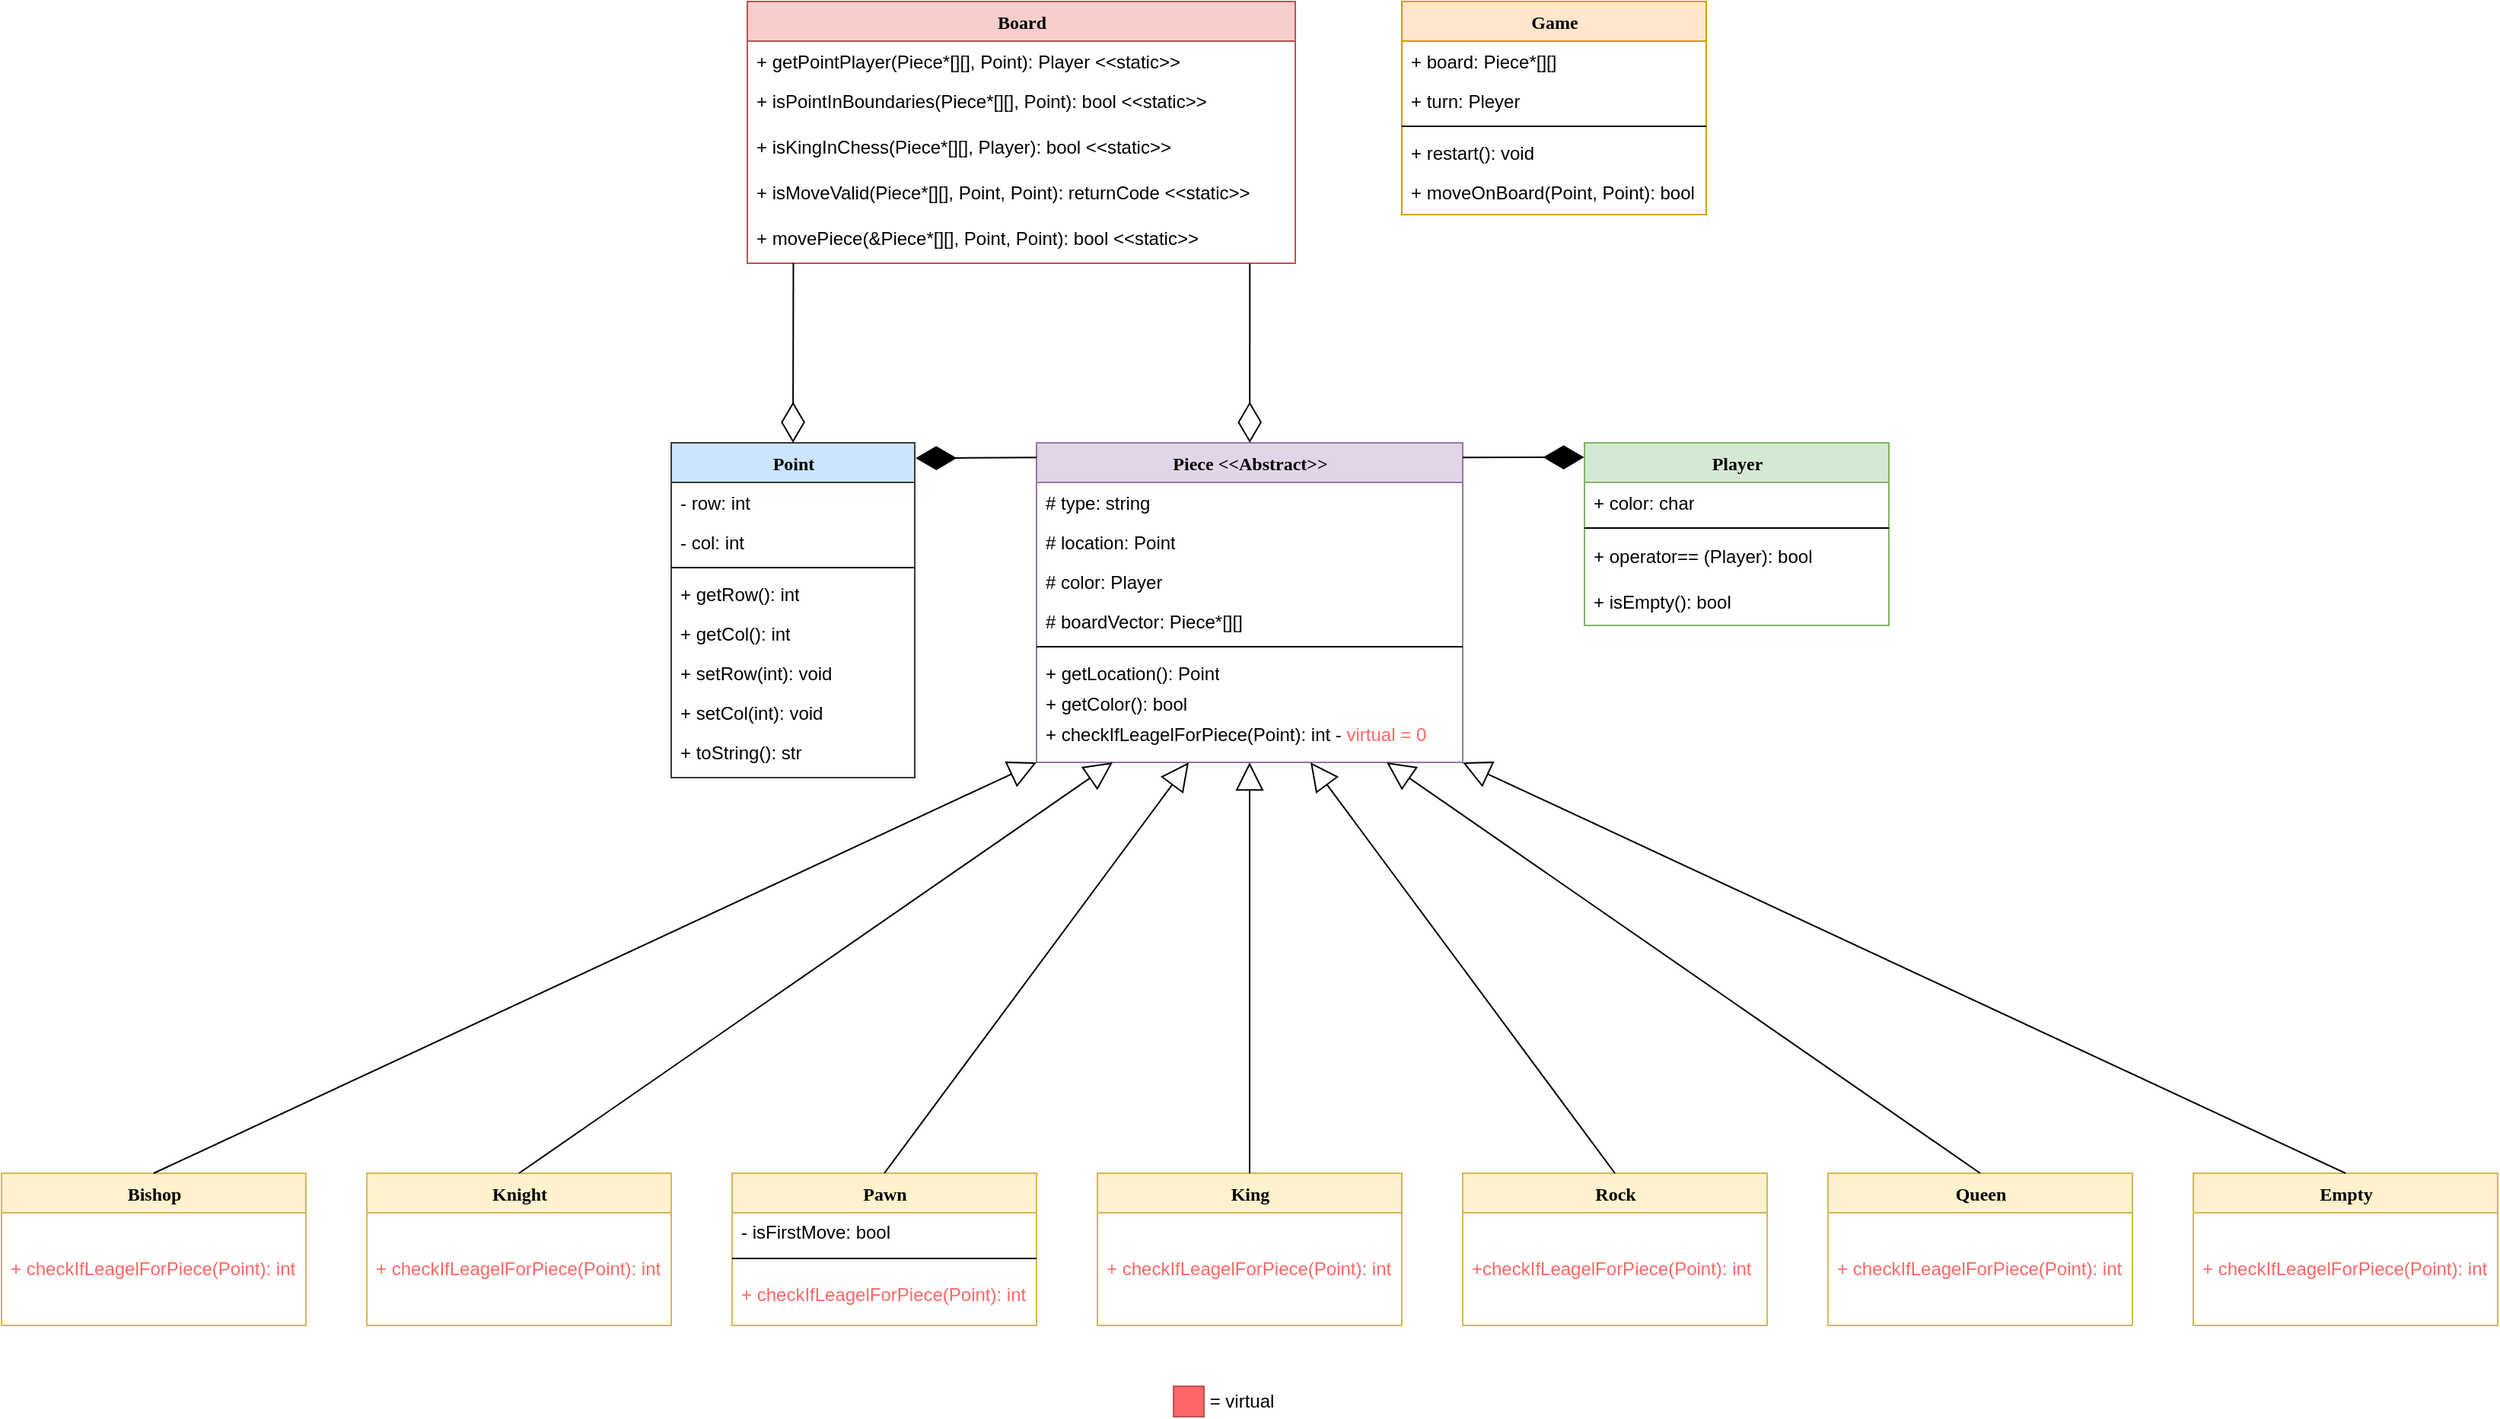 <mxfile version="22.1.11" type="device">
  <diagram name="Page-1" id="9f46799a-70d6-7492-0946-bef42562c5a5">
    <mxGraphModel dx="2519" dy="1664" grid="1" gridSize="10" guides="1" tooltips="1" connect="1" arrows="1" fold="1" page="1" pageScale="1" pageWidth="1100" pageHeight="850" background="none" math="0" shadow="0">
      <root>
        <mxCell id="0" />
        <mxCell id="1" parent="0" />
        <mxCell id="78961159f06e98e8-30" value="Piece&amp;nbsp;&amp;lt;&amp;lt;Abstract&amp;gt;&amp;gt;&lt;br&gt;&amp;nbsp;" style="swimlane;html=1;fontStyle=1;align=center;verticalAlign=top;childLayout=stackLayout;horizontal=1;startSize=26;horizontalStack=0;resizeParent=1;resizeLast=0;collapsible=1;marginBottom=0;swimlaneFillColor=#ffffff;rounded=0;shadow=0;comic=0;labelBackgroundColor=none;strokeWidth=1;fillColor=#e1d5e7;fontFamily=Verdana;fontSize=12;strokeColor=#9673a6;" parent="1" vertex="1">
          <mxGeometry x="-160" y="-280" width="280" height="210" as="geometry">
            <mxRectangle x="-160" y="-280" width="180" height="40" as="alternateBounds" />
          </mxGeometry>
        </mxCell>
        <mxCell id="78961159f06e98e8-31" value="# type: string" style="text;html=1;strokeColor=none;fillColor=none;align=left;verticalAlign=top;spacingLeft=4;spacingRight=4;whiteSpace=wrap;overflow=hidden;rotatable=0;points=[[0,0.5],[1,0.5]];portConstraint=eastwest;" parent="78961159f06e98e8-30" vertex="1">
          <mxGeometry y="26" width="280" height="26" as="geometry" />
        </mxCell>
        <mxCell id="78961159f06e98e8-32" value="# location: Point" style="text;html=1;strokeColor=none;fillColor=none;align=left;verticalAlign=top;spacingLeft=4;spacingRight=4;whiteSpace=wrap;overflow=hidden;rotatable=0;points=[[0,0.5],[1,0.5]];portConstraint=eastwest;" parent="78961159f06e98e8-30" vertex="1">
          <mxGeometry y="52" width="280" height="26" as="geometry" />
        </mxCell>
        <mxCell id="N-esZ-fksMiZb7eOglhe-8" value="# color: Player" style="text;html=1;strokeColor=none;fillColor=none;align=left;verticalAlign=top;spacingLeft=4;spacingRight=4;whiteSpace=wrap;overflow=hidden;rotatable=0;points=[[0,0.5],[1,0.5]];portConstraint=eastwest;" parent="78961159f06e98e8-30" vertex="1">
          <mxGeometry y="78" width="280" height="26" as="geometry" />
        </mxCell>
        <mxCell id="ey-GMjYlysJROLxmoXhc-7" value="# boardVector: Piece*[][]" style="text;html=1;strokeColor=none;fillColor=none;align=left;verticalAlign=top;spacingLeft=4;spacingRight=4;whiteSpace=wrap;overflow=hidden;rotatable=0;points=[[0,0.5],[1,0.5]];portConstraint=eastwest;" parent="78961159f06e98e8-30" vertex="1">
          <mxGeometry y="104" width="280" height="26" as="geometry" />
        </mxCell>
        <mxCell id="78961159f06e98e8-38" value="" style="line;html=1;strokeWidth=1;fillColor=none;align=left;verticalAlign=middle;spacingTop=-1;spacingLeft=3;spacingRight=3;rotatable=0;labelPosition=right;points=[];portConstraint=eastwest;" parent="78961159f06e98e8-30" vertex="1">
          <mxGeometry y="130" width="280" height="8" as="geometry" />
        </mxCell>
        <mxCell id="N-esZ-fksMiZb7eOglhe-9" value="+ getLocation(): Point" style="text;html=1;strokeColor=none;fillColor=none;align=left;verticalAlign=top;spacingLeft=4;spacingRight=4;whiteSpace=wrap;overflow=hidden;rotatable=0;points=[[0,0.5],[1,0.5]];portConstraint=eastwest;" parent="78961159f06e98e8-30" vertex="1">
          <mxGeometry y="138" width="280" height="20" as="geometry" />
        </mxCell>
        <mxCell id="N-esZ-fksMiZb7eOglhe-10" value="+ getColor(): bool" style="text;html=1;strokeColor=none;fillColor=none;align=left;verticalAlign=top;spacingLeft=4;spacingRight=4;whiteSpace=wrap;overflow=hidden;rotatable=0;points=[[0,0.5],[1,0.5]];portConstraint=eastwest;" parent="78961159f06e98e8-30" vertex="1">
          <mxGeometry y="158" width="280" height="20" as="geometry" />
        </mxCell>
        <mxCell id="N-esZ-fksMiZb7eOglhe-46" value="+ checkIfLeagelForPiece(Point): int - &lt;font color=&quot;#ff6666&quot;&gt;virtual = 0&lt;/font&gt;" style="text;html=1;strokeColor=none;fillColor=none;align=left;verticalAlign=top;spacingLeft=4;spacingRight=4;whiteSpace=wrap;overflow=hidden;rotatable=0;points=[[0,0.5],[1,0.5]];portConstraint=eastwest;" parent="78961159f06e98e8-30" vertex="1">
          <mxGeometry y="178" width="280" height="18" as="geometry" />
        </mxCell>
        <mxCell id="78961159f06e98e8-56" value="Point" style="swimlane;html=1;fontStyle=1;align=center;verticalAlign=top;childLayout=stackLayout;horizontal=1;startSize=26;horizontalStack=0;resizeParent=1;resizeLast=0;collapsible=1;marginBottom=0;swimlaneFillColor=#ffffff;rounded=0;shadow=0;comic=0;labelBackgroundColor=none;strokeWidth=1;fillColor=#cce5ff;fontFamily=Verdana;fontSize=12;strokeColor=#36393d;" parent="1" vertex="1">
          <mxGeometry x="-400" y="-280" width="160" height="220" as="geometry" />
        </mxCell>
        <mxCell id="78961159f06e98e8-57" value="- row: int" style="text;html=1;strokeColor=none;fillColor=none;align=left;verticalAlign=top;spacingLeft=4;spacingRight=4;whiteSpace=wrap;overflow=hidden;rotatable=0;points=[[0,0.5],[1,0.5]];portConstraint=eastwest;" parent="78961159f06e98e8-56" vertex="1">
          <mxGeometry y="26" width="160" height="26" as="geometry" />
        </mxCell>
        <mxCell id="78961159f06e98e8-58" value="- col: int" style="text;html=1;strokeColor=none;fillColor=none;align=left;verticalAlign=top;spacingLeft=4;spacingRight=4;whiteSpace=wrap;overflow=hidden;rotatable=0;points=[[0,0.5],[1,0.5]];portConstraint=eastwest;" parent="78961159f06e98e8-56" vertex="1">
          <mxGeometry y="52" width="160" height="26" as="geometry" />
        </mxCell>
        <mxCell id="78961159f06e98e8-64" value="" style="line;html=1;strokeWidth=1;fillColor=none;align=left;verticalAlign=middle;spacingTop=-1;spacingLeft=3;spacingRight=3;rotatable=0;labelPosition=right;points=[];portConstraint=eastwest;" parent="78961159f06e98e8-56" vertex="1">
          <mxGeometry y="78" width="160" height="8" as="geometry" />
        </mxCell>
        <mxCell id="78961159f06e98e8-66" value="+ getRow(): int" style="text;html=1;strokeColor=none;fillColor=none;align=left;verticalAlign=top;spacingLeft=4;spacingRight=4;whiteSpace=wrap;overflow=hidden;rotatable=0;points=[[0,0.5],[1,0.5]];portConstraint=eastwest;" parent="78961159f06e98e8-56" vertex="1">
          <mxGeometry y="86" width="160" height="26" as="geometry" />
        </mxCell>
        <mxCell id="78961159f06e98e8-68" value="+ getCol(): int" style="text;html=1;strokeColor=none;fillColor=none;align=left;verticalAlign=top;spacingLeft=4;spacingRight=4;whiteSpace=wrap;overflow=hidden;rotatable=0;points=[[0,0.5],[1,0.5]];portConstraint=eastwest;" parent="78961159f06e98e8-56" vertex="1">
          <mxGeometry y="112" width="160" height="26" as="geometry" />
        </mxCell>
        <mxCell id="N-esZ-fksMiZb7eOglhe-7" value="+ setRow(int): void" style="text;html=1;strokeColor=none;fillColor=none;align=left;verticalAlign=top;spacingLeft=4;spacingRight=4;whiteSpace=wrap;overflow=hidden;rotatable=0;points=[[0,0.5],[1,0.5]];portConstraint=eastwest;" parent="78961159f06e98e8-56" vertex="1">
          <mxGeometry y="138" width="160" height="26" as="geometry" />
        </mxCell>
        <mxCell id="N-esZ-fksMiZb7eOglhe-6" value="+ setCol(int): void" style="text;html=1;strokeColor=none;fillColor=none;align=left;verticalAlign=top;spacingLeft=4;spacingRight=4;whiteSpace=wrap;overflow=hidden;rotatable=0;points=[[0,0.5],[1,0.5]];portConstraint=eastwest;" parent="78961159f06e98e8-56" vertex="1">
          <mxGeometry y="164" width="160" height="26" as="geometry" />
        </mxCell>
        <mxCell id="78961159f06e98e8-65" value="+ toString(): str" style="text;html=1;strokeColor=none;fillColor=none;align=left;verticalAlign=top;spacingLeft=4;spacingRight=4;whiteSpace=wrap;overflow=hidden;rotatable=0;points=[[0,0.5],[1,0.5]];portConstraint=eastwest;" parent="78961159f06e98e8-56" vertex="1">
          <mxGeometry y="190" width="160" height="24" as="geometry" />
        </mxCell>
        <mxCell id="78961159f06e98e8-108" value="Player" style="swimlane;html=1;fontStyle=1;align=center;verticalAlign=top;childLayout=stackLayout;horizontal=1;startSize=26;horizontalStack=0;resizeParent=1;resizeLast=0;collapsible=1;marginBottom=0;swimlaneFillColor=#ffffff;rounded=0;shadow=0;comic=0;labelBackgroundColor=none;strokeWidth=1;fillColor=#d5e8d4;fontFamily=Verdana;fontSize=12;strokeColor=#82b366;" parent="1" vertex="1">
          <mxGeometry x="200" y="-280" width="200" height="120" as="geometry" />
        </mxCell>
        <mxCell id="78961159f06e98e8-109" value="+ color: char" style="text;html=1;strokeColor=none;fillColor=none;align=left;verticalAlign=top;spacingLeft=4;spacingRight=4;whiteSpace=wrap;overflow=hidden;rotatable=0;points=[[0,0.5],[1,0.5]];portConstraint=eastwest;" parent="78961159f06e98e8-108" vertex="1">
          <mxGeometry y="26" width="200" height="26" as="geometry" />
        </mxCell>
        <mxCell id="78961159f06e98e8-116" value="" style="line;html=1;strokeWidth=1;fillColor=none;align=left;verticalAlign=middle;spacingTop=-1;spacingLeft=3;spacingRight=3;rotatable=0;labelPosition=right;points=[];portConstraint=eastwest;" parent="78961159f06e98e8-108" vertex="1">
          <mxGeometry y="52" width="200" height="8" as="geometry" />
        </mxCell>
        <mxCell id="78961159f06e98e8-117" value="+ operator== (Player): bool" style="text;html=1;strokeColor=none;fillColor=none;align=left;verticalAlign=middle;spacingLeft=4;spacingRight=4;whiteSpace=wrap;overflow=hidden;rotatable=0;points=[[0,0.5],[1,0.5]];portConstraint=eastwest;" parent="78961159f06e98e8-108" vertex="1">
          <mxGeometry y="60" width="200" height="30" as="geometry" />
        </mxCell>
        <mxCell id="78961159f06e98e8-120" value="+ isEmpty(): bool" style="text;html=1;strokeColor=none;fillColor=none;align=left;verticalAlign=middle;spacingLeft=4;spacingRight=4;whiteSpace=wrap;overflow=hidden;rotatable=0;points=[[0,0.5],[1,0.5]];portConstraint=eastwest;" parent="78961159f06e98e8-108" vertex="1">
          <mxGeometry y="90" width="200" height="30" as="geometry" />
        </mxCell>
        <mxCell id="N-esZ-fksMiZb7eOglhe-5" value="" style="endArrow=diamondThin;endFill=1;endSize=24;html=1;rounded=0;exitX=0;exitY=0.046;exitDx=0;exitDy=0;exitPerimeter=0;entryX=1.004;entryY=0.046;entryDx=0;entryDy=0;entryPerimeter=0;" parent="1" source="78961159f06e98e8-30" target="78961159f06e98e8-56" edge="1">
          <mxGeometry width="160" relative="1" as="geometry">
            <mxPoint x="-170.1" y="-260" as="sourcePoint" />
            <mxPoint x="-250" y="-259.24" as="targetPoint" />
          </mxGeometry>
        </mxCell>
        <mxCell id="N-esZ-fksMiZb7eOglhe-13" value="Knight" style="swimlane;html=1;fontStyle=1;align=center;verticalAlign=top;childLayout=stackLayout;horizontal=1;startSize=26;horizontalStack=0;resizeParent=1;resizeLast=0;collapsible=1;marginBottom=0;swimlaneFillColor=#ffffff;rounded=0;shadow=0;comic=0;labelBackgroundColor=none;strokeWidth=1;fillColor=#fff2cc;fontFamily=Verdana;fontSize=12;strokeColor=#d6b656;" parent="1" vertex="1">
          <mxGeometry x="-600" y="200" width="200" height="100" as="geometry" />
        </mxCell>
        <mxCell id="N-esZ-fksMiZb7eOglhe-15" value="+ method(type): type" style="text;html=1;strokeColor=none;fillColor=none;align=left;verticalAlign=top;spacingLeft=4;spacingRight=4;whiteSpace=wrap;overflow=hidden;rotatable=0;points=[[0,0.5],[1,0.5]];portConstraint=eastwest;" parent="N-esZ-fksMiZb7eOglhe-13" vertex="1">
          <mxGeometry y="26" width="200" as="geometry" />
        </mxCell>
        <mxCell id="N-esZ-fksMiZb7eOglhe-16" value="&lt;font color=&quot;#ff6666&quot;&gt;+ checkIfLeagelForPiece(Point): int&lt;/font&gt;" style="text;html=1;strokeColor=none;fillColor=none;align=left;verticalAlign=middle;spacingLeft=4;spacingRight=4;whiteSpace=wrap;overflow=hidden;rotatable=0;points=[[0,0.5],[1,0.5]];portConstraint=eastwest;" parent="N-esZ-fksMiZb7eOglhe-13" vertex="1">
          <mxGeometry y="26" width="200" height="74" as="geometry" />
        </mxCell>
        <mxCell id="N-esZ-fksMiZb7eOglhe-19" value="King" style="swimlane;html=1;fontStyle=1;align=center;verticalAlign=top;childLayout=stackLayout;horizontal=1;startSize=26;horizontalStack=0;resizeParent=1;resizeLast=0;collapsible=1;marginBottom=0;swimlaneFillColor=#ffffff;rounded=0;shadow=0;comic=0;labelBackgroundColor=none;strokeWidth=1;fillColor=#fff2cc;fontFamily=Verdana;fontSize=12;strokeColor=#d6b656;" parent="1" vertex="1">
          <mxGeometry x="-120" y="200" width="200" height="100" as="geometry" />
        </mxCell>
        <mxCell id="N-esZ-fksMiZb7eOglhe-21" value="+ method(type): type" style="text;html=1;strokeColor=none;fillColor=none;align=left;verticalAlign=top;spacingLeft=4;spacingRight=4;whiteSpace=wrap;overflow=hidden;rotatable=0;points=[[0,0.5],[1,0.5]];portConstraint=eastwest;" parent="N-esZ-fksMiZb7eOglhe-19" vertex="1">
          <mxGeometry y="26" width="200" as="geometry" />
        </mxCell>
        <mxCell id="N-esZ-fksMiZb7eOglhe-22" value="&lt;font color=&quot;#ff6666&quot;&gt;+ checkIfLeagelForPiece(Point): int&lt;/font&gt;" style="text;html=1;strokeColor=none;fillColor=none;align=left;verticalAlign=middle;spacingLeft=4;spacingRight=4;whiteSpace=wrap;overflow=hidden;rotatable=0;points=[[0,0.5],[1,0.5]];portConstraint=eastwest;" parent="N-esZ-fksMiZb7eOglhe-19" vertex="1">
          <mxGeometry y="26" width="200" height="74" as="geometry" />
        </mxCell>
        <mxCell id="N-esZ-fksMiZb7eOglhe-24" value="Rock" style="swimlane;html=1;fontStyle=1;align=center;verticalAlign=top;childLayout=stackLayout;horizontal=1;startSize=26;horizontalStack=0;resizeParent=1;resizeLast=0;collapsible=1;marginBottom=0;swimlaneFillColor=#ffffff;rounded=0;shadow=0;comic=0;labelBackgroundColor=none;strokeWidth=1;fillColor=#fff2cc;fontFamily=Verdana;fontSize=12;strokeColor=#d6b656;" parent="1" vertex="1">
          <mxGeometry x="120" y="200" width="200" height="100" as="geometry" />
        </mxCell>
        <mxCell id="N-esZ-fksMiZb7eOglhe-26" value="+ method(type): type" style="text;html=1;strokeColor=none;fillColor=none;align=left;verticalAlign=top;spacingLeft=4;spacingRight=4;whiteSpace=wrap;overflow=hidden;rotatable=0;points=[[0,0.5],[1,0.5]];portConstraint=eastwest;" parent="N-esZ-fksMiZb7eOglhe-24" vertex="1">
          <mxGeometry y="26" width="200" as="geometry" />
        </mxCell>
        <mxCell id="N-esZ-fksMiZb7eOglhe-27" value="&lt;font color=&quot;#ff6666&quot;&gt;+checkIfLeagelForPiece(Point): int&lt;/font&gt;" style="text;html=1;strokeColor=none;fillColor=none;align=left;verticalAlign=middle;spacingLeft=4;spacingRight=4;whiteSpace=wrap;overflow=hidden;rotatable=0;points=[[0,0.5],[1,0.5]];portConstraint=eastwest;" parent="N-esZ-fksMiZb7eOglhe-24" vertex="1">
          <mxGeometry y="26" width="200" height="74" as="geometry" />
        </mxCell>
        <mxCell id="N-esZ-fksMiZb7eOglhe-29" value="Bishop" style="swimlane;html=1;fontStyle=1;align=center;verticalAlign=top;childLayout=stackLayout;horizontal=1;startSize=26;horizontalStack=0;resizeParent=1;resizeLast=0;collapsible=1;marginBottom=0;swimlaneFillColor=#ffffff;rounded=0;shadow=0;comic=0;labelBackgroundColor=none;strokeWidth=1;fillColor=#fff2cc;fontFamily=Verdana;fontSize=12;strokeColor=#d6b656;" parent="1" vertex="1">
          <mxGeometry x="-840" y="200" width="200" height="100" as="geometry" />
        </mxCell>
        <mxCell id="N-esZ-fksMiZb7eOglhe-31" value="+ method(type): type" style="text;html=1;strokeColor=none;fillColor=none;align=left;verticalAlign=top;spacingLeft=4;spacingRight=4;whiteSpace=wrap;overflow=hidden;rotatable=0;points=[[0,0.5],[1,0.5]];portConstraint=eastwest;" parent="N-esZ-fksMiZb7eOglhe-29" vertex="1">
          <mxGeometry y="26" width="200" as="geometry" />
        </mxCell>
        <mxCell id="N-esZ-fksMiZb7eOglhe-32" value="&lt;font color=&quot;#ff6666&quot;&gt;+ checkIfLeagelForPiece(Point): int&lt;/font&gt;" style="text;html=1;strokeColor=none;fillColor=none;align=left;verticalAlign=middle;spacingLeft=4;spacingRight=4;whiteSpace=wrap;overflow=hidden;rotatable=0;points=[[0,0.5],[1,0.5]];portConstraint=eastwest;rounded=0;imageVerticalAlign=middle;imageAlign=left;" parent="N-esZ-fksMiZb7eOglhe-29" vertex="1">
          <mxGeometry y="26" width="200" height="74" as="geometry" />
        </mxCell>
        <mxCell id="N-esZ-fksMiZb7eOglhe-38" value="Queen" style="swimlane;html=1;fontStyle=1;align=center;verticalAlign=top;childLayout=stackLayout;horizontal=1;startSize=26;horizontalStack=0;resizeParent=1;resizeLast=0;collapsible=1;marginBottom=0;swimlaneFillColor=#ffffff;rounded=0;shadow=0;comic=0;labelBackgroundColor=none;strokeWidth=1;fillColor=#fff2cc;fontFamily=Verdana;fontSize=12;strokeColor=#d6b656;" parent="1" vertex="1">
          <mxGeometry x="360" y="200" width="200" height="100" as="geometry" />
        </mxCell>
        <mxCell id="N-esZ-fksMiZb7eOglhe-40" value="+ method(type): type" style="text;html=1;strokeColor=none;fillColor=none;align=left;verticalAlign=top;spacingLeft=4;spacingRight=4;whiteSpace=wrap;overflow=hidden;rotatable=0;points=[[0,0.5],[1,0.5]];portConstraint=eastwest;" parent="N-esZ-fksMiZb7eOglhe-38" vertex="1">
          <mxGeometry y="26" width="200" as="geometry" />
        </mxCell>
        <mxCell id="N-esZ-fksMiZb7eOglhe-41" value="&lt;font color=&quot;#ff6666&quot;&gt;+ checkIfLeagelForPiece(Point): int&lt;/font&gt;" style="text;html=1;strokeColor=none;fillColor=none;align=left;verticalAlign=middle;spacingLeft=4;spacingRight=4;whiteSpace=wrap;overflow=hidden;rotatable=0;points=[[0,0.5],[1,0.5]];portConstraint=eastwest;" parent="N-esZ-fksMiZb7eOglhe-38" vertex="1">
          <mxGeometry y="26" width="200" height="74" as="geometry" />
        </mxCell>
        <mxCell id="N-esZ-fksMiZb7eOglhe-48" value="Game" style="swimlane;html=1;fontStyle=1;align=center;verticalAlign=top;childLayout=stackLayout;horizontal=1;startSize=26;horizontalStack=0;resizeParent=1;resizeLast=0;collapsible=1;marginBottom=0;swimlaneFillColor=#ffffff;rounded=0;shadow=0;comic=0;labelBackgroundColor=none;strokeWidth=1;fillColor=#ffe6cc;fontFamily=Verdana;fontSize=12;strokeColor=#d79b00;" parent="1" vertex="1">
          <mxGeometry x="80" y="-570" width="200" height="140" as="geometry" />
        </mxCell>
        <mxCell id="N-esZ-fksMiZb7eOglhe-49" value="+ board: Piece*[][]" style="text;html=1;strokeColor=none;fillColor=none;align=left;verticalAlign=top;spacingLeft=4;spacingRight=4;whiteSpace=wrap;overflow=hidden;rotatable=0;points=[[0,0.5],[1,0.5]];portConstraint=eastwest;" parent="N-esZ-fksMiZb7eOglhe-48" vertex="1">
          <mxGeometry y="26" width="200" height="26" as="geometry" />
        </mxCell>
        <mxCell id="N-esZ-fksMiZb7eOglhe-50" value="+ turn: Pleyer" style="text;html=1;strokeColor=none;fillColor=none;align=left;verticalAlign=top;spacingLeft=4;spacingRight=4;whiteSpace=wrap;overflow=hidden;rotatable=0;points=[[0,0.5],[1,0.5]];portConstraint=eastwest;" parent="N-esZ-fksMiZb7eOglhe-48" vertex="1">
          <mxGeometry y="52" width="200" height="26" as="geometry" />
        </mxCell>
        <mxCell id="N-esZ-fksMiZb7eOglhe-51" value="" style="line;html=1;strokeWidth=1;fillColor=none;align=left;verticalAlign=middle;spacingTop=-1;spacingLeft=3;spacingRight=3;rotatable=0;labelPosition=right;points=[];portConstraint=eastwest;" parent="N-esZ-fksMiZb7eOglhe-48" vertex="1">
          <mxGeometry y="78" width="200" height="8" as="geometry" />
        </mxCell>
        <mxCell id="N-esZ-fksMiZb7eOglhe-52" value="+ restart(): void" style="text;html=1;strokeColor=none;fillColor=none;align=left;verticalAlign=top;spacingLeft=4;spacingRight=4;whiteSpace=wrap;overflow=hidden;rotatable=0;points=[[0,0.5],[1,0.5]];portConstraint=eastwest;" parent="N-esZ-fksMiZb7eOglhe-48" vertex="1">
          <mxGeometry y="86" width="200" height="26" as="geometry" />
        </mxCell>
        <mxCell id="N-esZ-fksMiZb7eOglhe-53" value="+ moveOnBoard(Point, Point): bool" style="text;html=1;strokeColor=none;fillColor=none;align=left;verticalAlign=top;spacingLeft=4;spacingRight=4;whiteSpace=wrap;overflow=hidden;rotatable=0;points=[[0,0.5],[1,0.5]];portConstraint=eastwest;" parent="N-esZ-fksMiZb7eOglhe-48" vertex="1">
          <mxGeometry y="112" width="200" height="28" as="geometry" />
        </mxCell>
        <mxCell id="N-esZ-fksMiZb7eOglhe-54" value="Empty" style="swimlane;html=1;fontStyle=1;align=center;verticalAlign=top;childLayout=stackLayout;horizontal=1;startSize=26;horizontalStack=0;resizeParent=1;resizeLast=0;collapsible=1;marginBottom=0;swimlaneFillColor=#ffffff;rounded=0;shadow=0;comic=0;labelBackgroundColor=none;strokeWidth=1;fillColor=#fff2cc;fontFamily=Verdana;fontSize=12;strokeColor=#d6b656;" parent="1" vertex="1">
          <mxGeometry x="600" y="200" width="200" height="100" as="geometry" />
        </mxCell>
        <mxCell id="N-esZ-fksMiZb7eOglhe-56" value="+ method(type): type" style="text;html=1;strokeColor=none;fillColor=none;align=left;verticalAlign=top;spacingLeft=4;spacingRight=4;whiteSpace=wrap;overflow=hidden;rotatable=0;points=[[0,0.5],[1,0.5]];portConstraint=eastwest;" parent="N-esZ-fksMiZb7eOglhe-54" vertex="1">
          <mxGeometry y="26" width="200" as="geometry" />
        </mxCell>
        <mxCell id="ey-GMjYlysJROLxmoXhc-5" value="&lt;font color=&quot;#ff6666&quot;&gt;+ checkIfLeagelForPiece(Point): int&lt;/font&gt;" style="text;html=1;strokeColor=none;fillColor=none;align=left;verticalAlign=middle;spacingLeft=4;spacingRight=4;whiteSpace=wrap;overflow=hidden;rotatable=0;points=[[0,0.5],[1,0.5]];portConstraint=eastwest;" parent="N-esZ-fksMiZb7eOglhe-54" vertex="1">
          <mxGeometry y="26" width="200" height="74" as="geometry" />
        </mxCell>
        <mxCell id="1lDcUQJDKsZjazDaLK2C-4" value="Board" style="swimlane;html=1;fontStyle=1;align=center;verticalAlign=top;childLayout=stackLayout;horizontal=1;startSize=26;horizontalStack=0;resizeParent=1;resizeLast=0;collapsible=1;marginBottom=0;swimlaneFillColor=#ffffff;rounded=0;shadow=0;comic=0;labelBackgroundColor=none;strokeWidth=1;fillColor=#f8cecc;fontFamily=Verdana;fontSize=12;strokeColor=#b85450;" parent="1" vertex="1">
          <mxGeometry x="-350" y="-570" width="360" height="172" as="geometry" />
        </mxCell>
        <mxCell id="1lDcUQJDKsZjazDaLK2C-6" value="+ getPointPlayer(Piece*[][],&amp;nbsp;Point): Player &amp;lt;&amp;lt;static&amp;gt;&amp;gt;" style="text;html=1;strokeColor=none;fillColor=none;align=left;verticalAlign=top;spacingLeft=4;spacingRight=4;whiteSpace=wrap;overflow=hidden;rotatable=0;points=[[0,0.5],[1,0.5]];portConstraint=eastwest;" parent="1lDcUQJDKsZjazDaLK2C-4" vertex="1">
          <mxGeometry y="26" width="360" height="26" as="geometry" />
        </mxCell>
        <mxCell id="1lDcUQJDKsZjazDaLK2C-7" value="+ isPointInBoundaries(Piece*[][],&amp;nbsp;Point): bool &amp;lt;&amp;lt;static&amp;gt;&amp;gt;" style="text;html=1;strokeColor=none;fillColor=none;align=left;verticalAlign=top;spacingLeft=4;spacingRight=4;whiteSpace=wrap;overflow=hidden;rotatable=0;points=[[0,0.5],[1,0.5]];portConstraint=eastwest;" parent="1lDcUQJDKsZjazDaLK2C-4" vertex="1">
          <mxGeometry y="52" width="360" height="30" as="geometry" />
        </mxCell>
        <mxCell id="1lDcUQJDKsZjazDaLK2C-8" value="+ isKingInChess(Piece*[][],&amp;nbsp;Player): bool &amp;lt;&amp;lt;static&amp;gt;&amp;gt;" style="text;html=1;strokeColor=none;fillColor=none;align=left;verticalAlign=top;spacingLeft=4;spacingRight=4;whiteSpace=wrap;overflow=hidden;rotatable=0;points=[[0,0.5],[1,0.5]];portConstraint=eastwest;" parent="1lDcUQJDKsZjazDaLK2C-4" vertex="1">
          <mxGeometry y="82" width="360" height="30" as="geometry" />
        </mxCell>
        <mxCell id="oTtApw347DdLhjWwEzbH-1" value="+ isMoveValid(Piece*[][], Point, Point): returnCode &amp;lt;&amp;lt;static&amp;gt;&amp;gt;" style="text;html=1;strokeColor=none;fillColor=none;align=left;verticalAlign=top;spacingLeft=4;spacingRight=4;whiteSpace=wrap;overflow=hidden;rotatable=0;points=[[0,0.5],[1,0.5]];portConstraint=eastwest;" parent="1lDcUQJDKsZjazDaLK2C-4" vertex="1">
          <mxGeometry y="112" width="360" height="30" as="geometry" />
        </mxCell>
        <mxCell id="1lDcUQJDKsZjazDaLK2C-10" value="+ movePiece(&amp;amp;Piece*[][],&amp;nbsp;Point, Point): bool &amp;lt;&amp;lt;static&amp;gt;&amp;gt;" style="text;html=1;strokeColor=none;fillColor=none;align=left;verticalAlign=top;spacingLeft=4;spacingRight=4;whiteSpace=wrap;overflow=hidden;rotatable=0;points=[[0,0.5],[1,0.5]];portConstraint=eastwest;" parent="1lDcUQJDKsZjazDaLK2C-4" vertex="1">
          <mxGeometry y="142" width="360" height="30" as="geometry" />
        </mxCell>
        <mxCell id="1lDcUQJDKsZjazDaLK2C-16" value="Pawn" style="swimlane;html=1;fontStyle=1;align=center;verticalAlign=top;childLayout=stackLayout;horizontal=1;startSize=26;horizontalStack=0;resizeParent=1;resizeLast=0;collapsible=1;marginBottom=0;swimlaneFillColor=#ffffff;rounded=0;shadow=0;comic=0;labelBackgroundColor=none;strokeWidth=1;fillColor=#fff2cc;fontFamily=Verdana;fontSize=12;strokeColor=#d6b656;" parent="1" vertex="1">
          <mxGeometry x="-360" y="200" width="200" height="100" as="geometry" />
        </mxCell>
        <mxCell id="1lDcUQJDKsZjazDaLK2C-17" value="- isFirstMove: bool" style="text;html=1;strokeColor=none;fillColor=none;align=left;verticalAlign=middle;spacingLeft=4;spacingRight=4;whiteSpace=wrap;overflow=hidden;rotatable=0;points=[[0,0.5],[1,0.5]];portConstraint=eastwest;" parent="1lDcUQJDKsZjazDaLK2C-16" vertex="1">
          <mxGeometry y="26" width="200" height="26" as="geometry" />
        </mxCell>
        <mxCell id="1lDcUQJDKsZjazDaLK2C-18" value="" style="line;html=1;strokeWidth=1;fillColor=none;align=left;verticalAlign=middle;spacingTop=-1;spacingLeft=3;spacingRight=3;rotatable=0;labelPosition=right;points=[];portConstraint=eastwest;" parent="1lDcUQJDKsZjazDaLK2C-16" vertex="1">
          <mxGeometry y="52" width="200" height="8" as="geometry" />
        </mxCell>
        <mxCell id="1lDcUQJDKsZjazDaLK2C-20" value="&lt;font color=&quot;#ff6666&quot;&gt;+ checkIfLeagelForPiece(Point): int&lt;/font&gt;" style="text;html=1;strokeColor=none;fillColor=none;align=left;verticalAlign=middle;spacingLeft=4;spacingRight=4;whiteSpace=wrap;overflow=hidden;rotatable=0;points=[[0,0.5],[1,0.5]];portConstraint=eastwest;" parent="1lDcUQJDKsZjazDaLK2C-16" vertex="1">
          <mxGeometry y="60" width="200" height="40" as="geometry" />
        </mxCell>
        <mxCell id="1lDcUQJDKsZjazDaLK2C-26" value="" style="endArrow=block;endSize=16;endFill=0;html=1;rounded=0;entryX=0;entryY=1;entryDx=0;entryDy=0;exitX=0.5;exitY=0;exitDx=0;exitDy=0;" parent="1" source="N-esZ-fksMiZb7eOglhe-29" target="78961159f06e98e8-30" edge="1">
          <mxGeometry width="160" relative="1" as="geometry">
            <mxPoint x="-740" y="280" as="sourcePoint" />
            <mxPoint x="-490" y="160" as="targetPoint" />
          </mxGeometry>
        </mxCell>
        <mxCell id="1lDcUQJDKsZjazDaLK2C-27" value="" style="endArrow=block;endSize=16;endFill=0;html=1;rounded=0;exitX=0.5;exitY=0;exitDx=0;exitDy=0;" parent="1" source="N-esZ-fksMiZb7eOglhe-13" edge="1">
          <mxGeometry width="160" relative="1" as="geometry">
            <mxPoint x="-500" y="280" as="sourcePoint" />
            <mxPoint x="-110" y="-70" as="targetPoint" />
          </mxGeometry>
        </mxCell>
        <mxCell id="1lDcUQJDKsZjazDaLK2C-29" value="" style="endArrow=block;endSize=16;endFill=0;html=1;rounded=0;exitX=0.5;exitY=0;exitDx=0;exitDy=0;" parent="1" source="1lDcUQJDKsZjazDaLK2C-16" edge="1">
          <mxGeometry width="160" relative="1" as="geometry">
            <mxPoint x="-660" y="280" as="sourcePoint" />
            <mxPoint x="-60" y="-70" as="targetPoint" />
          </mxGeometry>
        </mxCell>
        <mxCell id="1lDcUQJDKsZjazDaLK2C-30" value="" style="endArrow=block;endSize=16;endFill=0;html=1;rounded=0;entryX=0.5;entryY=1;entryDx=0;entryDy=0;exitX=0.5;exitY=0;exitDx=0;exitDy=0;" parent="1" source="N-esZ-fksMiZb7eOglhe-19" target="78961159f06e98e8-30" edge="1">
          <mxGeometry width="160" relative="1" as="geometry">
            <mxPoint x="-40" y="280" as="sourcePoint" />
            <mxPoint x="-40" as="targetPoint" />
          </mxGeometry>
        </mxCell>
        <mxCell id="1lDcUQJDKsZjazDaLK2C-31" value="" style="endArrow=block;endSize=16;endFill=0;html=1;rounded=0;exitX=0.5;exitY=0;exitDx=0;exitDy=0;" parent="1" source="N-esZ-fksMiZb7eOglhe-24" edge="1">
          <mxGeometry width="160" relative="1" as="geometry">
            <mxPoint x="-580" y="280" as="sourcePoint" />
            <mxPoint x="20" y="-70" as="targetPoint" />
          </mxGeometry>
        </mxCell>
        <mxCell id="1lDcUQJDKsZjazDaLK2C-32" value="" style="endArrow=block;endSize=16;endFill=0;html=1;rounded=0;exitX=0.5;exitY=0;exitDx=0;exitDy=0;" parent="1" source="N-esZ-fksMiZb7eOglhe-38" edge="1">
          <mxGeometry width="160" relative="1" as="geometry">
            <mxPoint x="410" y="250" as="sourcePoint" />
            <mxPoint x="70" y="-70" as="targetPoint" />
          </mxGeometry>
        </mxCell>
        <mxCell id="1lDcUQJDKsZjazDaLK2C-33" value="" style="endArrow=block;endSize=16;endFill=0;html=1;rounded=0;entryX=1;entryY=1;entryDx=0;entryDy=0;exitX=0.5;exitY=0;exitDx=0;exitDy=0;" parent="1" source="N-esZ-fksMiZb7eOglhe-54" target="78961159f06e98e8-30" edge="1">
          <mxGeometry width="160" relative="1" as="geometry">
            <mxPoint x="650" y="230" as="sourcePoint" />
            <mxPoint x="270" y="30" as="targetPoint" />
          </mxGeometry>
        </mxCell>
        <mxCell id="1lDcUQJDKsZjazDaLK2C-36" value="" style="endArrow=diamondThin;endFill=1;endSize=24;html=1;rounded=0;exitX=1;exitY=0.046;exitDx=0;exitDy=0;exitPerimeter=0;entryX=-0.001;entryY=0.079;entryDx=0;entryDy=0;entryPerimeter=0;" parent="1" source="78961159f06e98e8-30" target="78961159f06e98e8-108" edge="1">
          <mxGeometry width="160" relative="1" as="geometry">
            <mxPoint x="230" y="-260" as="sourcePoint" />
            <mxPoint x="170" y="-310" as="targetPoint" />
          </mxGeometry>
        </mxCell>
        <mxCell id="1lDcUQJDKsZjazDaLK2C-37" value="" style="endArrow=diamondThin;endFill=0;endSize=24;html=1;rounded=0;entryX=0.5;entryY=0;entryDx=0;entryDy=0;exitX=0.084;exitY=0.997;exitDx=0;exitDy=0;exitPerimeter=0;" parent="1" source="1lDcUQJDKsZjazDaLK2C-10" target="78961159f06e98e8-56" edge="1">
          <mxGeometry width="160" relative="1" as="geometry">
            <mxPoint x="-320.28" y="-398" as="sourcePoint" />
            <mxPoint x="-320.28" y="-308" as="targetPoint" />
          </mxGeometry>
        </mxCell>
        <mxCell id="1lDcUQJDKsZjazDaLK2C-38" value="" style="verticalLabelPosition=bottom;verticalAlign=top;html=1;shape=mxgraph.basic.rect;fillColor2=none;strokeWidth=1;size=20;indent=5;fillColor=#FF6666;strokeColor=#b85450;" parent="1" vertex="1">
          <mxGeometry x="-70" y="340" width="20" height="20" as="geometry" />
        </mxCell>
        <mxCell id="1lDcUQJDKsZjazDaLK2C-39" value="= virtual" style="text;html=1;strokeColor=none;fillColor=none;align=center;verticalAlign=middle;whiteSpace=wrap;rounded=0;" parent="1" vertex="1">
          <mxGeometry x="-50" y="340" width="50" height="20" as="geometry" />
        </mxCell>
        <mxCell id="1lDcUQJDKsZjazDaLK2C-40" value="" style="endArrow=diamondThin;endFill=0;endSize=24;html=1;rounded=0;entryX=0.5;entryY=0;entryDx=0;entryDy=0;exitX=0.917;exitY=1.004;exitDx=0;exitDy=0;exitPerimeter=0;" parent="1" source="1lDcUQJDKsZjazDaLK2C-10" edge="1">
          <mxGeometry width="160" relative="1" as="geometry">
            <mxPoint x="-20.18" y="-398" as="sourcePoint" />
            <mxPoint x="-19.9" y="-280" as="targetPoint" />
          </mxGeometry>
        </mxCell>
      </root>
    </mxGraphModel>
  </diagram>
</mxfile>
